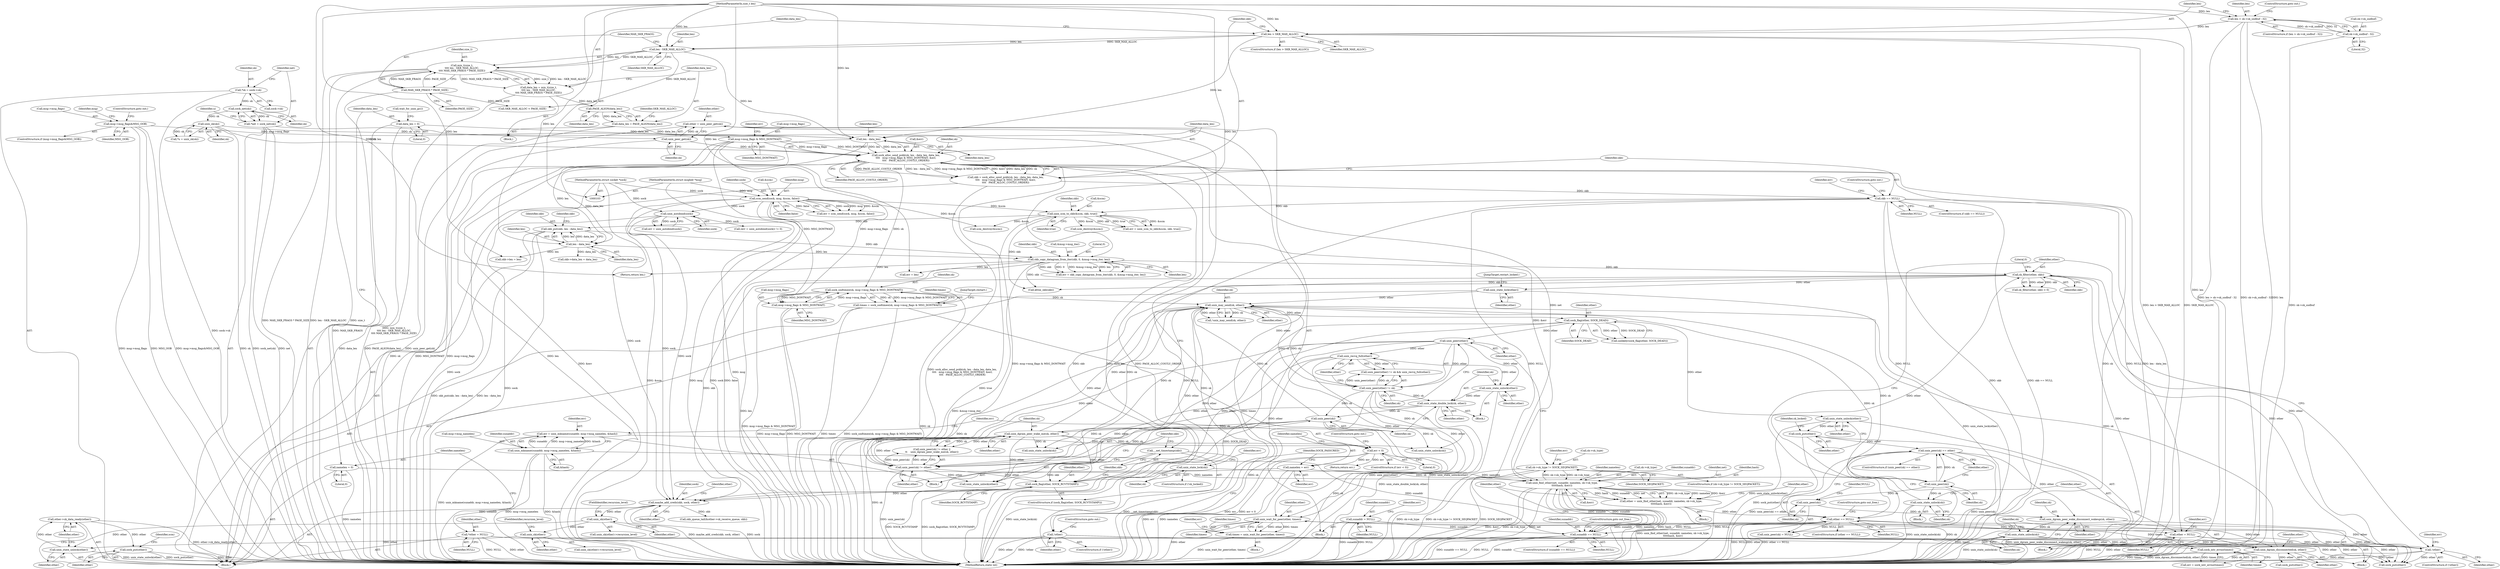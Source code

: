digraph "0_linux_7d267278a9ece963d77eefec61630223fce08c6c_2@API" {
"1000578" [label="(Call,other->sk_data_ready(other))"];
"1000576" [label="(Call,unix_state_unlock(other))"];
"1000567" [label="(Call,unix_sk(other))"];
"1000553" [label="(Call,maybe_add_creds(skb, sock, other))"];
"1000372" [label="(Call,sk_filter(other, skb))"];
"1000341" [label="(Call,!other)"];
"1000125" [label="(Call,*other = NULL)"];
"1000495" [label="(Call,unix_wait_for_peer(other, timeo))"];
"1000487" [label="(Call,unix_recvq_full(other))"];
"1000484" [label="(Call,unix_peer(other))"];
"1000399" [label="(Call,sock_flag(other, SOCK_DEAD))"];
"1000393" [label="(Call,unix_may_send(sk, other))"];
"1000332" [label="(Call,sock_sndtimeo(sk, msg->msg_flags & MSG_DONTWAIT))"];
"1000266" [label="(Call,sock_alloc_send_pskb(sk, len - data_len, data_len,\n\t\t\t\t   msg->msg_flags & MSG_DONTWAIT, &err,\n\t\t\t\t   PAGE_ALLOC_COSTLY_ORDER))"];
"1000122" [label="(Call,unix_sk(sk))"];
"1000117" [label="(Call,sock_net(sk))"];
"1000109" [label="(Call,*sk = sock->sk)"];
"1000202" [label="(Call,unix_peer_get(sk))"];
"1000268" [label="(Call,len - data_len)"];
"1000250" [label="(Call,len - SKB_MAX_ALLOC)"];
"1000242" [label="(Call,len > SKB_MAX_ALLOC)"];
"1000233" [label="(Call,len > sk->sk_sndbuf - 32)"];
"1000106" [label="(MethodParameterIn,size_t len)"];
"1000235" [label="(Call,sk->sk_sndbuf - 32)"];
"1000139" [label="(Call,data_len = 0)"];
"1000256" [label="(Call,data_len = PAGE_ALIGN(data_len))"];
"1000258" [label="(Call,PAGE_ALIGN(data_len))"];
"1000246" [label="(Call,data_len = min_t(size_t,\n\t\t\t\t len - SKB_MAX_ALLOC,\n\t\t\t\t MAX_SKB_FRAGS * PAGE_SIZE))"];
"1000248" [label="(Call,min_t(size_t,\n\t\t\t\t len - SKB_MAX_ALLOC,\n\t\t\t\t MAX_SKB_FRAGS * PAGE_SIZE))"];
"1000253" [label="(Call,MAX_SKB_FRAGS * PAGE_SIZE)"];
"1000272" [label="(Call,msg->msg_flags & MSG_DONTWAIT)"];
"1000163" [label="(Call,msg->msg_flags&MSG_OOB)"];
"1000334" [label="(Call,msg->msg_flags & MSG_DONTWAIT)"];
"1000519" [label="(Call,unix_peer(sk))"];
"1000483" [label="(Call,unix_peer(other) != sk)"];
"1000513" [label="(Call,unix_state_double_lock(sk, other))"];
"1000511" [label="(Call,unix_state_unlock(other))"];
"1000430" [label="(Call,unix_dgram_disconnected(sk, other))"];
"1000428" [label="(Call,unix_state_unlock(sk))"];
"1000425" [label="(Call,unix_dgram_peer_wake_disconnect_wakeup(sk, other))"];
"1000422" [label="(Call,unix_peer(sk))"];
"1000417" [label="(Call,unix_peer(sk))"];
"1000410" [label="(Call,unix_state_lock(sk))"];
"1000416" [label="(Call,unix_peer(sk) == other)"];
"1000405" [label="(Call,sock_put(other))"];
"1000403" [label="(Call,unix_state_unlock(other))"];
"1000522" [label="(Call,unix_dgram_peer_wake_me(sk, other))"];
"1000518" [label="(Call,unix_peer(sk) != other)"];
"1000441" [label="(Call,unix_state_unlock(sk))"];
"1000384" [label="(Call,unix_state_lock(other))"];
"1000330" [label="(Call,timeo = sock_sndtimeo(sk, msg->msg_flags & MSG_DONTWAIT))"];
"1000500" [label="(Call,sock_intr_errno(timeo))"];
"1000493" [label="(Call,timeo = unix_wait_for_peer(other, timeo))"];
"1000205" [label="(Call,!other)"];
"1000200" [label="(Call,other = unix_peer_get(sk))"];
"1000443" [label="(Call,other = NULL)"];
"1000366" [label="(Call,other == NULL)"];
"1000353" [label="(Call,other = unix_find_other(net, sunaddr, namelen, sk->sk_type,\n\t\t\t\t\thash, &err))"];
"1000355" [label="(Call,unix_find_other(net, sunaddr, namelen, sk->sk_type,\n\t\t\t\t\thash, &err))"];
"1000115" [label="(Call,*net = sock_net(sk))"];
"1000349" [label="(Call,sunaddr == NULL)"];
"1000193" [label="(Call,sunaddr = NULL)"];
"1000176" [label="(Call,unix_mkname(sunaddr, msg->msg_namelen, &hash))"];
"1000281" [label="(Call,skb == NULL)"];
"1000264" [label="(Call,skb = sock_alloc_send_pskb(sk, len - data_len, data_len,\n\t\t\t\t   msg->msg_flags & MSG_DONTWAIT, &err,\n\t\t\t\t   PAGE_ALLOC_COSTLY_ORDER))"];
"1000129" [label="(Call,namelen = 0)"];
"1000188" [label="(Call,namelen = err)"];
"1000184" [label="(Call,err < 0)"];
"1000174" [label="(Call,err = unix_mkname(sunaddr, msg->msg_namelen, &hash))"];
"1000462" [label="(Call,sk->sk_type != SOCK_SEQPACKET)"];
"1000319" [label="(Call,skb_copy_datagram_from_iter(skb, 0, &msg->msg_iter, len))"];
"1000302" [label="(Call,skb_put(skb, len - data_len))"];
"1000287" [label="(Call,unix_scm_to_skb(&scm, skb, true))"];
"1000146" [label="(Call,scm_send(sock, msg, &scm, false))"];
"1000104" [label="(MethodParameterIn,struct socket *sock)"];
"1000105" [label="(MethodParameterIn,struct msghdr *msg)"];
"1000304" [label="(Call,len - data_len)"];
"1000551" [label="(Call,__net_timestamp(skb))"];
"1000224" [label="(Call,unix_autobind(sock))"];
"1000548" [label="(Call,sock_flag(other, SOCK_RCVTSTAMP))"];
"1000572" [label="(Call,unix_sk(other))"];
"1000580" [label="(Call,sock_put(other))"];
"1000584" [label="(Identifier,scm)"];
"1000342" [label="(Identifier,other)"];
"1000576" [label="(Call,unix_state_unlock(other))"];
"1000177" [label="(Identifier,sunaddr)"];
"1000305" [label="(Identifier,len)"];
"1000333" [label="(Identifier,sk)"];
"1000111" [label="(Call,sock->sk)"];
"1000321" [label="(Literal,0)"];
"1000222" [label="(Call,err = unix_autobind(sock))"];
"1000235" [label="(Call,sk->sk_sndbuf - 32)"];
"1000350" [label="(Identifier,sunaddr)"];
"1000358" [label="(Identifier,namelen)"];
"1000469" [label="(Identifier,err)"];
"1000236" [label="(Call,sk->sk_sndbuf)"];
"1000493" [label="(Call,timeo = unix_wait_for_peer(other, timeo))"];
"1000566" [label="(Call,unix_sk(other)->recursion_level)"];
"1000485" [label="(Identifier,other)"];
"1000372" [label="(Call,sk_filter(other, skb))"];
"1000225" [label="(Identifier,sock)"];
"1000496" [label="(Identifier,other)"];
"1000247" [label="(Identifier,data_len)"];
"1000375" [label="(Literal,0)"];
"1000116" [label="(Identifier,net)"];
"1000556" [label="(Identifier,other)"];
"1000400" [label="(Identifier,other)"];
"1000326" [label="(Identifier,len)"];
"1000171" [label="(Identifier,msg)"];
"1000580" [label="(Call,sock_put(other))"];
"1000443" [label="(Call,other = NULL)"];
"1000512" [label="(Identifier,other)"];
"1000395" [label="(Identifier,other)"];
"1000288" [label="(Call,&scm)"];
"1000234" [label="(Identifier,len)"];
"1000354" [label="(Identifier,other)"];
"1000415" [label="(ControlStructure,if (unix_peer(sk) == other))"];
"1000131" [label="(Literal,0)"];
"1000240" [label="(ControlStructure,goto out;)"];
"1000265" [label="(Identifier,skb)"];
"1000402" [label="(Block,)"];
"1000403" [label="(Call,unix_state_unlock(other))"];
"1000268" [label="(Call,len - data_len)"];
"1000304" [label="(Call,len - data_len)"];
"1000203" [label="(Identifier,sk)"];
"1000250" [label="(Call,len - SKB_MAX_ALLOC)"];
"1000232" [label="(ControlStructure,if (len > sk->sk_sndbuf - 32))"];
"1000422" [label="(Call,unix_peer(sk))"];
"1000462" [label="(Call,sk->sk_type != SOCK_SEQPACKET)"];
"1000285" [label="(Call,err = unix_scm_to_skb(&scm, skb, true))"];
"1000522" [label="(Call,unix_dgram_peer_wake_me(sk, other))"];
"1000431" [label="(Identifier,sk)"];
"1000520" [label="(Identifier,sk)"];
"1000445" [label="(Identifier,NULL)"];
"1000510" [label="(Block,)"];
"1000392" [label="(Call,!unix_may_send(sk, other))"];
"1000277" [label="(Call,&err)"];
"1000514" [label="(Identifier,sk)"];
"1000494" [label="(Identifier,timeo)"];
"1000255" [label="(Identifier,PAGE_SIZE)"];
"1000281" [label="(Call,skb == NULL)"];
"1000602" [label="(Call,scm_destroy(&scm))"];
"1000549" [label="(Identifier,other)"];
"1000266" [label="(Call,sock_alloc_send_pskb(sk, len - data_len, data_len,\n\t\t\t\t   msg->msg_flags & MSG_DONTWAIT, &err,\n\t\t\t\t   PAGE_ALLOC_COSTLY_ORDER))"];
"1000269" [label="(Identifier,len)"];
"1000258" [label="(Call,PAGE_ALIGN(data_len))"];
"1000359" [label="(Call,sk->sk_type)"];
"1000413" [label="(Identifier,err)"];
"1000592" [label="(Call,unix_state_unlock(other))"];
"1000406" [label="(Identifier,other)"];
"1000567" [label="(Call,unix_sk(other))"];
"1000498" [label="(Call,err = sock_intr_errno(timeo))"];
"1000147" [label="(Identifier,sock)"];
"1000595" [label="(Call,kfree_skb(skb))"];
"1000184" [label="(Call,err < 0)"];
"1000104" [label="(MethodParameterIn,struct socket *sock)"];
"1000345" [label="(Identifier,err)"];
"1000118" [label="(Identifier,sk)"];
"1000193" [label="(Call,sunaddr = NULL)"];
"1000320" [label="(Identifier,skb)"];
"1000420" [label="(Block,)"];
"1000357" [label="(Identifier,sunaddr)"];
"1000605" [label="(Return,return err;)"];
"1000109" [label="(Call,*sk = sock->sk)"];
"1000386" [label="(JumpTarget,restart_locked:)"];
"1000272" [label="(Call,msg->msg_flags & MSG_DONTWAIT)"];
"1000233" [label="(Call,len > sk->sk_sndbuf - 32)"];
"1000110" [label="(Identifier,sk)"];
"1000577" [label="(Identifier,other)"];
"1000461" [label="(ControlStructure,if (sk->sk_type != SOCK_SEQPACKET))"];
"1000572" [label="(Call,unix_sk(other))"];
"1000262" [label="(Identifier,SKB_MAX_ALLOC)"];
"1000278" [label="(Identifier,err)"];
"1000335" [label="(Call,msg->msg_flags)"];
"1000429" [label="(Identifier,sk)"];
"1000183" [label="(ControlStructure,if (err < 0))"];
"1000552" [label="(Identifier,skb)"];
"1000241" [label="(ControlStructure,if (len > SKB_MAX_ALLOC))"];
"1000495" [label="(Call,unix_wait_for_peer(other, timeo))"];
"1000151" [label="(Identifier,false)"];
"1000517" [label="(Call,unix_peer(sk) != other ||\n\t\t    unix_dgram_peer_wake_me(sk, other))"];
"1000348" [label="(ControlStructure,if (sunaddr == NULL))"];
"1000511" [label="(Call,unix_state_unlock(other))"];
"1000574" [label="(FieldIdentifier,recursion_level)"];
"1000271" [label="(Identifier,data_len)"];
"1000249" [label="(Identifier,size_t)"];
"1000303" [label="(Identifier,skb)"];
"1000366" [label="(Call,other == NULL)"];
"1000192" [label="(Block,)"];
"1000500" [label="(Call,sock_intr_errno(timeo))"];
"1000548" [label="(Call,sock_flag(other, SOCK_RCVTSTAMP))"];
"1000322" [label="(Call,&msg->msg_iter)"];
"1000317" [label="(Call,err = skb_copy_datagram_from_iter(skb, 0, &msg->msg_iter, len))"];
"1000139" [label="(Call,data_len = 0)"];
"1000187" [label="(ControlStructure,goto out;)"];
"1000571" [label="(Call,unix_sk(other)->recursion_level)"];
"1000307" [label="(Call,skb->data_len = data_len)"];
"1000173" [label="(Block,)"];
"1000573" [label="(Identifier,other)"];
"1000421" [label="(Call,unix_peer(sk) = NULL)"];
"1000115" [label="(Call,*net = sock_net(sk))"];
"1000554" [label="(Identifier,skb)"];
"1000280" [label="(ControlStructure,if (skb == NULL))"];
"1000270" [label="(Identifier,data_len)"];
"1000332" [label="(Call,sock_sndtimeo(sk, msg->msg_flags & MSG_DONTWAIT))"];
"1000343" [label="(Block,)"];
"1000338" [label="(Identifier,MSG_DONTWAIT)"];
"1000264" [label="(Call,skb = sock_alloc_send_pskb(sk, len - data_len, data_len,\n\t\t\t\t   msg->msg_flags & MSG_DONTWAIT, &err,\n\t\t\t\t   PAGE_ALLOC_COSTLY_ORDER))"];
"1000425" [label="(Call,unix_dgram_peer_wake_disconnect_wakeup(sk, other))"];
"1000466" [label="(Identifier,SOCK_SEQPACKET)"];
"1000393" [label="(Call,unix_may_send(sk, other))"];
"1000273" [label="(Call,msg->msg_flags)"];
"1000368" [label="(Identifier,NULL)"];
"1000405" [label="(Call,sock_put(other))"];
"1000557" [label="(Call,skb_queue_tail(&other->sk_receive_queue, skb))"];
"1000309" [label="(Identifier,skb)"];
"1000130" [label="(Identifier,namelen)"];
"1000205" [label="(Call,!other)"];
"1000407" [label="(ControlStructure,if (!sk_locked))"];
"1000206" [label="(Identifier,other)"];
"1000129" [label="(Call,namelen = 0)"];
"1000353" [label="(Call,other = unix_find_other(net, sunaddr, namelen, sk->sk_type,\n\t\t\t\t\thash, &err))"];
"1000194" [label="(Identifier,sunaddr)"];
"1000416" [label="(Call,unix_peer(sk) == other)"];
"1000409" [label="(Identifier,sk_locked)"];
"1000497" [label="(Identifier,timeo)"];
"1000284" [label="(ControlStructure,goto out;)"];
"1000211" [label="(Identifier,SOCK_PASSCRED)"];
"1000398" [label="(Call,unlikely(sock_flag(other, SOCK_DEAD)))"];
"1000174" [label="(Call,err = unix_mkname(sunaddr, msg->msg_namelen, &hash))"];
"1000175" [label="(Identifier,err)"];
"1000202" [label="(Call,unix_peer_get(sk))"];
"1000106" [label="(MethodParameterIn,size_t len)"];
"1000424" [label="(Identifier,NULL)"];
"1000185" [label="(Identifier,err)"];
"1000569" [label="(FieldIdentifier,recursion_level)"];
"1000340" [label="(ControlStructure,if (!other))"];
"1000221" [label="(Call,(err = unix_autobind(sock)) != 0)"];
"1000168" [label="(ControlStructure,goto out;)"];
"1000411" [label="(Identifier,sk)"];
"1000585" [label="(Return,return len;)"];
"1000259" [label="(Identifier,data_len)"];
"1000524" [label="(Identifier,other)"];
"1000499" [label="(Identifier,err)"];
"1000188" [label="(Call,namelen = err)"];
"1000419" [label="(Identifier,other)"];
"1000189" [label="(Identifier,namelen)"];
"1000463" [label="(Call,sk->sk_type)"];
"1000302" [label="(Call,skb_put(skb, len - data_len))"];
"1000162" [label="(ControlStructure,if (msg->msg_flags&MSG_OOB))"];
"1000513" [label="(Call,unix_state_double_lock(sk, other))"];
"1000283" [label="(Identifier,NULL)"];
"1000367" [label="(Identifier,other)"];
"1000600" [label="(Call,sock_put(other))"];
"1000484" [label="(Call,unix_peer(other))"];
"1000267" [label="(Identifier,sk)"];
"1000486" [label="(Identifier,sk)"];
"1000245" [label="(Block,)"];
"1000568" [label="(Identifier,other)"];
"1000254" [label="(Identifier,MAX_SKB_FRAGS)"];
"1000276" [label="(Identifier,MSG_DONTWAIT)"];
"1000501" [label="(Identifier,timeo)"];
"1000545" [label="(Call,unix_state_unlock(sk))"];
"1000291" [label="(Identifier,true)"];
"1000146" [label="(Call,scm_send(sock, msg, &scm, false))"];
"1000279" [label="(Identifier,PAGE_ALLOC_COSTLY_ORDER)"];
"1000190" [label="(Identifier,err)"];
"1000141" [label="(Literal,0)"];
"1000492" [label="(Block,)"];
"1000341" [label="(Call,!other)"];
"1000385" [label="(Identifier,other)"];
"1000433" [label="(Call,sock_put(other))"];
"1000121" [label="(Identifier,u)"];
"1000149" [label="(Call,&scm)"];
"1000207" [label="(ControlStructure,goto out;)"];
"1000401" [label="(Identifier,SOCK_DEAD)"];
"1000120" [label="(Call,*u = unix_sk(sk))"];
"1000483" [label="(Call,unix_peer(other) != sk)"];
"1000256" [label="(Call,data_len = PAGE_ALIGN(data_len))"];
"1000377" [label="(Call,err = len)"];
"1000428" [label="(Call,unix_state_unlock(sk))"];
"1000224" [label="(Call,unix_autobind(sock))"];
"1000246" [label="(Call,data_len = min_t(size_t,\n\t\t\t\t len - SKB_MAX_ALLOC,\n\t\t\t\t MAX_SKB_FRAGS * PAGE_SIZE))"];
"1000239" [label="(Literal,32)"];
"1000523" [label="(Identifier,sk)"];
"1000351" [label="(Identifier,NULL)"];
"1000195" [label="(Identifier,NULL)"];
"1000107" [label="(Block,)"];
"1000356" [label="(Identifier,net)"];
"1000282" [label="(Identifier,skb)"];
"1000362" [label="(Identifier,hash)"];
"1000181" [label="(Call,&hash)"];
"1000167" [label="(Identifier,MSG_OOB)"];
"1000519" [label="(Call,unix_peer(sk))"];
"1000178" [label="(Call,msg->msg_namelen)"];
"1000243" [label="(Identifier,len)"];
"1000253" [label="(Call,MAX_SKB_FRAGS * PAGE_SIZE)"];
"1000410" [label="(Call,unix_state_lock(sk))"];
"1000394" [label="(Identifier,sk)"];
"1000373" [label="(Identifier,other)"];
"1000290" [label="(Identifier,skb)"];
"1000426" [label="(Identifier,sk)"];
"1000404" [label="(Identifier,other)"];
"1000204" [label="(ControlStructure,if (!other))"];
"1000352" [label="(ControlStructure,goto out_free;)"];
"1000186" [label="(Literal,0)"];
"1000349" [label="(Call,sunaddr == NULL)"];
"1000447" [label="(Identifier,err)"];
"1000440" [label="(Block,)"];
"1000553" [label="(Call,maybe_add_creds(skb, sock, other))"];
"1000334" [label="(Call,msg->msg_flags & MSG_DONTWAIT)"];
"1000176" [label="(Call,unix_mkname(sunaddr, msg->msg_namelen, &hash))"];
"1000261" [label="(Call,SKB_MAX_ALLOC < PAGE_SIZE)"];
"1000330" [label="(Call,timeo = sock_sndtimeo(sk, msg->msg_flags & MSG_DONTWAIT))"];
"1000257" [label="(Identifier,data_len)"];
"1000550" [label="(Identifier,SOCK_RCVTSTAMP)"];
"1000444" [label="(Identifier,other)"];
"1000365" [label="(ControlStructure,if (other == NULL))"];
"1000148" [label="(Identifier,msg)"];
"1000163" [label="(Call,msg->msg_flags&MSG_OOB)"];
"1000482" [label="(Call,unix_peer(other) != sk && unix_recvq_full(other))"];
"1000581" [label="(Identifier,other)"];
"1000244" [label="(Identifier,SKB_MAX_ALLOC)"];
"1000521" [label="(Identifier,other)"];
"1000590" [label="(Call,unix_state_unlock(sk))"];
"1000117" [label="(Call,sock_net(sk))"];
"1000578" [label="(Call,other->sk_data_ready(other))"];
"1000312" [label="(Call,skb->len = len)"];
"1000384" [label="(Call,unix_state_lock(other))"];
"1000369" [label="(ControlStructure,goto out_free;)"];
"1000140" [label="(Identifier,data_len)"];
"1000579" [label="(Identifier,other)"];
"1000127" [label="(Identifier,NULL)"];
"1000518" [label="(Call,unix_peer(sk) != other)"];
"1000252" [label="(Identifier,SKB_MAX_ALLOC)"];
"1000339" [label="(JumpTarget,restart:)"];
"1000399" [label="(Call,sock_flag(other, SOCK_DEAD))"];
"1000434" [label="(Identifier,other)"];
"1000371" [label="(Call,sk_filter(other, skb) < 0)"];
"1000487" [label="(Call,unix_recvq_full(other))"];
"1000441" [label="(Call,unix_state_unlock(sk))"];
"1000144" [label="(Call,err = scm_send(sock, msg, &scm, false))"];
"1000126" [label="(Identifier,other)"];
"1000442" [label="(Identifier,sk)"];
"1000201" [label="(Identifier,other)"];
"1000427" [label="(Identifier,other)"];
"1000242" [label="(Call,len > SKB_MAX_ALLOC)"];
"1000319" [label="(Call,skb_copy_datagram_from_iter(skb, 0, &msg->msg_iter, len))"];
"1000363" [label="(Call,&err)"];
"1000430" [label="(Call,unix_dgram_disconnected(sk, other))"];
"1000164" [label="(Call,msg->msg_flags)"];
"1000607" [label="(MethodReturn,static int)"];
"1000555" [label="(Identifier,sock)"];
"1000374" [label="(Identifier,skb)"];
"1000125" [label="(Call,*other = NULL)"];
"1000560" [label="(Identifier,other)"];
"1000331" [label="(Identifier,timeo)"];
"1000306" [label="(Identifier,data_len)"];
"1000582" [label="(Call,scm_destroy(&scm))"];
"1000355" [label="(Call,unix_find_other(net, sunaddr, namelen, sk->sk_type,\n\t\t\t\t\thash, &err))"];
"1000123" [label="(Identifier,sk)"];
"1000432" [label="(Identifier,other)"];
"1000200" [label="(Call,other = unix_peer_get(sk))"];
"1000251" [label="(Identifier,len)"];
"1000417" [label="(Call,unix_peer(sk))"];
"1000423" [label="(Identifier,sk)"];
"1000197" [label="(Identifier,err)"];
"1000286" [label="(Identifier,err)"];
"1000287" [label="(Call,unix_scm_to_skb(&scm, skb, true))"];
"1000105" [label="(MethodParameterIn,struct msghdr *msg)"];
"1000248" [label="(Call,min_t(size_t,\n\t\t\t\t len - SKB_MAX_ALLOC,\n\t\t\t\t MAX_SKB_FRAGS * PAGE_SIZE))"];
"1000488" [label="(Identifier,other)"];
"1000547" [label="(ControlStructure,if (sock_flag(other, SOCK_RCVTSTAMP)))"];
"1000515" [label="(Identifier,other)"];
"1000418" [label="(Identifier,sk)"];
"1000122" [label="(Call,unix_sk(sk))"];
"1000551" [label="(Call,__net_timestamp(skb))"];
"1000143" [label="(Call,wait_for_unix_gc())"];
"1000578" -> "1000107"  [label="AST: "];
"1000578" -> "1000579"  [label="CFG: "];
"1000579" -> "1000578"  [label="AST: "];
"1000581" -> "1000578"  [label="CFG: "];
"1000578" -> "1000607"  [label="DDG: other->sk_data_ready(other)"];
"1000576" -> "1000578"  [label="DDG: other"];
"1000578" -> "1000580"  [label="DDG: other"];
"1000576" -> "1000107"  [label="AST: "];
"1000576" -> "1000577"  [label="CFG: "];
"1000577" -> "1000576"  [label="AST: "];
"1000579" -> "1000576"  [label="CFG: "];
"1000576" -> "1000607"  [label="DDG: unix_state_unlock(other)"];
"1000567" -> "1000576"  [label="DDG: other"];
"1000572" -> "1000576"  [label="DDG: other"];
"1000567" -> "1000566"  [label="AST: "];
"1000567" -> "1000568"  [label="CFG: "];
"1000568" -> "1000567"  [label="AST: "];
"1000569" -> "1000567"  [label="CFG: "];
"1000553" -> "1000567"  [label="DDG: other"];
"1000567" -> "1000572"  [label="DDG: other"];
"1000553" -> "1000107"  [label="AST: "];
"1000553" -> "1000556"  [label="CFG: "];
"1000554" -> "1000553"  [label="AST: "];
"1000555" -> "1000553"  [label="AST: "];
"1000556" -> "1000553"  [label="AST: "];
"1000560" -> "1000553"  [label="CFG: "];
"1000553" -> "1000607"  [label="DDG: maybe_add_creds(skb, sock, other)"];
"1000553" -> "1000607"  [label="DDG: sock"];
"1000372" -> "1000553"  [label="DDG: skb"];
"1000551" -> "1000553"  [label="DDG: skb"];
"1000224" -> "1000553"  [label="DDG: sock"];
"1000146" -> "1000553"  [label="DDG: sock"];
"1000104" -> "1000553"  [label="DDG: sock"];
"1000548" -> "1000553"  [label="DDG: other"];
"1000553" -> "1000557"  [label="DDG: skb"];
"1000372" -> "1000371"  [label="AST: "];
"1000372" -> "1000374"  [label="CFG: "];
"1000373" -> "1000372"  [label="AST: "];
"1000374" -> "1000372"  [label="AST: "];
"1000375" -> "1000372"  [label="CFG: "];
"1000372" -> "1000607"  [label="DDG: other"];
"1000372" -> "1000371"  [label="DDG: other"];
"1000372" -> "1000371"  [label="DDG: skb"];
"1000341" -> "1000372"  [label="DDG: other"];
"1000366" -> "1000372"  [label="DDG: other"];
"1000319" -> "1000372"  [label="DDG: skb"];
"1000372" -> "1000384"  [label="DDG: other"];
"1000372" -> "1000551"  [label="DDG: skb"];
"1000372" -> "1000595"  [label="DDG: skb"];
"1000372" -> "1000600"  [label="DDG: other"];
"1000341" -> "1000340"  [label="AST: "];
"1000341" -> "1000342"  [label="CFG: "];
"1000342" -> "1000341"  [label="AST: "];
"1000345" -> "1000341"  [label="CFG: "];
"1000373" -> "1000341"  [label="CFG: "];
"1000341" -> "1000607"  [label="DDG: other"];
"1000341" -> "1000607"  [label="DDG: !other"];
"1000125" -> "1000341"  [label="DDG: other"];
"1000495" -> "1000341"  [label="DDG: other"];
"1000205" -> "1000341"  [label="DDG: other"];
"1000443" -> "1000341"  [label="DDG: other"];
"1000341" -> "1000600"  [label="DDG: other"];
"1000125" -> "1000107"  [label="AST: "];
"1000125" -> "1000127"  [label="CFG: "];
"1000126" -> "1000125"  [label="AST: "];
"1000127" -> "1000125"  [label="AST: "];
"1000130" -> "1000125"  [label="CFG: "];
"1000125" -> "1000607"  [label="DDG: other"];
"1000125" -> "1000607"  [label="DDG: NULL"];
"1000125" -> "1000600"  [label="DDG: other"];
"1000495" -> "1000493"  [label="AST: "];
"1000495" -> "1000497"  [label="CFG: "];
"1000496" -> "1000495"  [label="AST: "];
"1000497" -> "1000495"  [label="AST: "];
"1000493" -> "1000495"  [label="CFG: "];
"1000495" -> "1000607"  [label="DDG: other"];
"1000495" -> "1000493"  [label="DDG: other"];
"1000495" -> "1000493"  [label="DDG: timeo"];
"1000487" -> "1000495"  [label="DDG: other"];
"1000484" -> "1000495"  [label="DDG: other"];
"1000330" -> "1000495"  [label="DDG: timeo"];
"1000500" -> "1000495"  [label="DDG: timeo"];
"1000495" -> "1000600"  [label="DDG: other"];
"1000487" -> "1000482"  [label="AST: "];
"1000487" -> "1000488"  [label="CFG: "];
"1000488" -> "1000487"  [label="AST: "];
"1000482" -> "1000487"  [label="CFG: "];
"1000487" -> "1000482"  [label="DDG: other"];
"1000484" -> "1000487"  [label="DDG: other"];
"1000487" -> "1000511"  [label="DDG: other"];
"1000487" -> "1000518"  [label="DDG: other"];
"1000487" -> "1000548"  [label="DDG: other"];
"1000484" -> "1000483"  [label="AST: "];
"1000484" -> "1000485"  [label="CFG: "];
"1000485" -> "1000484"  [label="AST: "];
"1000486" -> "1000484"  [label="CFG: "];
"1000484" -> "1000483"  [label="DDG: other"];
"1000399" -> "1000484"  [label="DDG: other"];
"1000484" -> "1000511"  [label="DDG: other"];
"1000484" -> "1000518"  [label="DDG: other"];
"1000484" -> "1000548"  [label="DDG: other"];
"1000399" -> "1000398"  [label="AST: "];
"1000399" -> "1000401"  [label="CFG: "];
"1000400" -> "1000399"  [label="AST: "];
"1000401" -> "1000399"  [label="AST: "];
"1000398" -> "1000399"  [label="CFG: "];
"1000399" -> "1000607"  [label="DDG: SOCK_DEAD"];
"1000399" -> "1000398"  [label="DDG: other"];
"1000399" -> "1000398"  [label="DDG: SOCK_DEAD"];
"1000393" -> "1000399"  [label="DDG: other"];
"1000399" -> "1000403"  [label="DDG: other"];
"1000399" -> "1000592"  [label="DDG: other"];
"1000393" -> "1000392"  [label="AST: "];
"1000393" -> "1000395"  [label="CFG: "];
"1000394" -> "1000393"  [label="AST: "];
"1000395" -> "1000393"  [label="AST: "];
"1000392" -> "1000393"  [label="CFG: "];
"1000393" -> "1000607"  [label="DDG: sk"];
"1000393" -> "1000392"  [label="DDG: sk"];
"1000393" -> "1000392"  [label="DDG: other"];
"1000332" -> "1000393"  [label="DDG: sk"];
"1000519" -> "1000393"  [label="DDG: sk"];
"1000430" -> "1000393"  [label="DDG: sk"];
"1000522" -> "1000393"  [label="DDG: sk"];
"1000522" -> "1000393"  [label="DDG: other"];
"1000441" -> "1000393"  [label="DDG: sk"];
"1000483" -> "1000393"  [label="DDG: sk"];
"1000518" -> "1000393"  [label="DDG: other"];
"1000384" -> "1000393"  [label="DDG: other"];
"1000393" -> "1000410"  [label="DDG: sk"];
"1000393" -> "1000417"  [label="DDG: sk"];
"1000393" -> "1000483"  [label="DDG: sk"];
"1000393" -> "1000590"  [label="DDG: sk"];
"1000393" -> "1000592"  [label="DDG: other"];
"1000332" -> "1000330"  [label="AST: "];
"1000332" -> "1000334"  [label="CFG: "];
"1000333" -> "1000332"  [label="AST: "];
"1000334" -> "1000332"  [label="AST: "];
"1000330" -> "1000332"  [label="CFG: "];
"1000332" -> "1000607"  [label="DDG: msg->msg_flags & MSG_DONTWAIT"];
"1000332" -> "1000607"  [label="DDG: sk"];
"1000332" -> "1000330"  [label="DDG: sk"];
"1000332" -> "1000330"  [label="DDG: msg->msg_flags & MSG_DONTWAIT"];
"1000266" -> "1000332"  [label="DDG: sk"];
"1000334" -> "1000332"  [label="DDG: msg->msg_flags"];
"1000334" -> "1000332"  [label="DDG: MSG_DONTWAIT"];
"1000266" -> "1000264"  [label="AST: "];
"1000266" -> "1000279"  [label="CFG: "];
"1000267" -> "1000266"  [label="AST: "];
"1000268" -> "1000266"  [label="AST: "];
"1000271" -> "1000266"  [label="AST: "];
"1000272" -> "1000266"  [label="AST: "];
"1000277" -> "1000266"  [label="AST: "];
"1000279" -> "1000266"  [label="AST: "];
"1000264" -> "1000266"  [label="CFG: "];
"1000266" -> "1000607"  [label="DDG: sk"];
"1000266" -> "1000607"  [label="DDG: len - data_len"];
"1000266" -> "1000607"  [label="DDG: &err"];
"1000266" -> "1000607"  [label="DDG: msg->msg_flags & MSG_DONTWAIT"];
"1000266" -> "1000607"  [label="DDG: data_len"];
"1000266" -> "1000607"  [label="DDG: PAGE_ALLOC_COSTLY_ORDER"];
"1000266" -> "1000264"  [label="DDG: PAGE_ALLOC_COSTLY_ORDER"];
"1000266" -> "1000264"  [label="DDG: len - data_len"];
"1000266" -> "1000264"  [label="DDG: msg->msg_flags & MSG_DONTWAIT"];
"1000266" -> "1000264"  [label="DDG: &err"];
"1000266" -> "1000264"  [label="DDG: data_len"];
"1000266" -> "1000264"  [label="DDG: sk"];
"1000122" -> "1000266"  [label="DDG: sk"];
"1000202" -> "1000266"  [label="DDG: sk"];
"1000268" -> "1000266"  [label="DDG: len"];
"1000268" -> "1000266"  [label="DDG: data_len"];
"1000272" -> "1000266"  [label="DDG: msg->msg_flags"];
"1000272" -> "1000266"  [label="DDG: MSG_DONTWAIT"];
"1000266" -> "1000304"  [label="DDG: data_len"];
"1000266" -> "1000355"  [label="DDG: &err"];
"1000122" -> "1000120"  [label="AST: "];
"1000122" -> "1000123"  [label="CFG: "];
"1000123" -> "1000122"  [label="AST: "];
"1000120" -> "1000122"  [label="CFG: "];
"1000122" -> "1000607"  [label="DDG: sk"];
"1000122" -> "1000120"  [label="DDG: sk"];
"1000117" -> "1000122"  [label="DDG: sk"];
"1000122" -> "1000202"  [label="DDG: sk"];
"1000117" -> "1000115"  [label="AST: "];
"1000117" -> "1000118"  [label="CFG: "];
"1000118" -> "1000117"  [label="AST: "];
"1000115" -> "1000117"  [label="CFG: "];
"1000117" -> "1000115"  [label="DDG: sk"];
"1000109" -> "1000117"  [label="DDG: sk"];
"1000109" -> "1000107"  [label="AST: "];
"1000109" -> "1000111"  [label="CFG: "];
"1000110" -> "1000109"  [label="AST: "];
"1000111" -> "1000109"  [label="AST: "];
"1000116" -> "1000109"  [label="CFG: "];
"1000109" -> "1000607"  [label="DDG: sock->sk"];
"1000202" -> "1000200"  [label="AST: "];
"1000202" -> "1000203"  [label="CFG: "];
"1000203" -> "1000202"  [label="AST: "];
"1000200" -> "1000202"  [label="CFG: "];
"1000202" -> "1000607"  [label="DDG: sk"];
"1000202" -> "1000200"  [label="DDG: sk"];
"1000268" -> "1000270"  [label="CFG: "];
"1000269" -> "1000268"  [label="AST: "];
"1000270" -> "1000268"  [label="AST: "];
"1000271" -> "1000268"  [label="CFG: "];
"1000268" -> "1000607"  [label="DDG: len"];
"1000250" -> "1000268"  [label="DDG: len"];
"1000242" -> "1000268"  [label="DDG: len"];
"1000106" -> "1000268"  [label="DDG: len"];
"1000139" -> "1000268"  [label="DDG: data_len"];
"1000256" -> "1000268"  [label="DDG: data_len"];
"1000268" -> "1000304"  [label="DDG: len"];
"1000250" -> "1000248"  [label="AST: "];
"1000250" -> "1000252"  [label="CFG: "];
"1000251" -> "1000250"  [label="AST: "];
"1000252" -> "1000250"  [label="AST: "];
"1000254" -> "1000250"  [label="CFG: "];
"1000250" -> "1000248"  [label="DDG: len"];
"1000250" -> "1000248"  [label="DDG: SKB_MAX_ALLOC"];
"1000242" -> "1000250"  [label="DDG: len"];
"1000242" -> "1000250"  [label="DDG: SKB_MAX_ALLOC"];
"1000106" -> "1000250"  [label="DDG: len"];
"1000250" -> "1000261"  [label="DDG: SKB_MAX_ALLOC"];
"1000242" -> "1000241"  [label="AST: "];
"1000242" -> "1000244"  [label="CFG: "];
"1000243" -> "1000242"  [label="AST: "];
"1000244" -> "1000242"  [label="AST: "];
"1000247" -> "1000242"  [label="CFG: "];
"1000265" -> "1000242"  [label="CFG: "];
"1000242" -> "1000607"  [label="DDG: len > SKB_MAX_ALLOC"];
"1000242" -> "1000607"  [label="DDG: SKB_MAX_ALLOC"];
"1000233" -> "1000242"  [label="DDG: len"];
"1000106" -> "1000242"  [label="DDG: len"];
"1000233" -> "1000232"  [label="AST: "];
"1000233" -> "1000235"  [label="CFG: "];
"1000234" -> "1000233"  [label="AST: "];
"1000235" -> "1000233"  [label="AST: "];
"1000240" -> "1000233"  [label="CFG: "];
"1000243" -> "1000233"  [label="CFG: "];
"1000233" -> "1000607"  [label="DDG: len > sk->sk_sndbuf - 32"];
"1000233" -> "1000607"  [label="DDG: sk->sk_sndbuf - 32"];
"1000233" -> "1000607"  [label="DDG: len"];
"1000106" -> "1000233"  [label="DDG: len"];
"1000235" -> "1000233"  [label="DDG: sk->sk_sndbuf"];
"1000235" -> "1000233"  [label="DDG: 32"];
"1000106" -> "1000103"  [label="AST: "];
"1000106" -> "1000607"  [label="DDG: len"];
"1000106" -> "1000304"  [label="DDG: len"];
"1000106" -> "1000312"  [label="DDG: len"];
"1000106" -> "1000319"  [label="DDG: len"];
"1000106" -> "1000377"  [label="DDG: len"];
"1000106" -> "1000585"  [label="DDG: len"];
"1000235" -> "1000239"  [label="CFG: "];
"1000236" -> "1000235"  [label="AST: "];
"1000239" -> "1000235"  [label="AST: "];
"1000235" -> "1000607"  [label="DDG: sk->sk_sndbuf"];
"1000139" -> "1000107"  [label="AST: "];
"1000139" -> "1000141"  [label="CFG: "];
"1000140" -> "1000139"  [label="AST: "];
"1000141" -> "1000139"  [label="AST: "];
"1000143" -> "1000139"  [label="CFG: "];
"1000139" -> "1000607"  [label="DDG: data_len"];
"1000256" -> "1000245"  [label="AST: "];
"1000256" -> "1000258"  [label="CFG: "];
"1000257" -> "1000256"  [label="AST: "];
"1000258" -> "1000256"  [label="AST: "];
"1000262" -> "1000256"  [label="CFG: "];
"1000256" -> "1000607"  [label="DDG: PAGE_ALIGN(data_len)"];
"1000258" -> "1000256"  [label="DDG: data_len"];
"1000258" -> "1000259"  [label="CFG: "];
"1000259" -> "1000258"  [label="AST: "];
"1000246" -> "1000258"  [label="DDG: data_len"];
"1000246" -> "1000245"  [label="AST: "];
"1000246" -> "1000248"  [label="CFG: "];
"1000247" -> "1000246"  [label="AST: "];
"1000248" -> "1000246"  [label="AST: "];
"1000257" -> "1000246"  [label="CFG: "];
"1000246" -> "1000607"  [label="DDG: min_t(size_t,\n\t\t\t\t len - SKB_MAX_ALLOC,\n\t\t\t\t MAX_SKB_FRAGS * PAGE_SIZE)"];
"1000248" -> "1000246"  [label="DDG: size_t"];
"1000248" -> "1000246"  [label="DDG: len - SKB_MAX_ALLOC"];
"1000248" -> "1000246"  [label="DDG: MAX_SKB_FRAGS * PAGE_SIZE"];
"1000248" -> "1000253"  [label="CFG: "];
"1000249" -> "1000248"  [label="AST: "];
"1000253" -> "1000248"  [label="AST: "];
"1000248" -> "1000607"  [label="DDG: MAX_SKB_FRAGS * PAGE_SIZE"];
"1000248" -> "1000607"  [label="DDG: len - SKB_MAX_ALLOC"];
"1000248" -> "1000607"  [label="DDG: size_t"];
"1000253" -> "1000248"  [label="DDG: MAX_SKB_FRAGS"];
"1000253" -> "1000248"  [label="DDG: PAGE_SIZE"];
"1000253" -> "1000255"  [label="CFG: "];
"1000254" -> "1000253"  [label="AST: "];
"1000255" -> "1000253"  [label="AST: "];
"1000253" -> "1000607"  [label="DDG: MAX_SKB_FRAGS"];
"1000253" -> "1000261"  [label="DDG: PAGE_SIZE"];
"1000272" -> "1000276"  [label="CFG: "];
"1000273" -> "1000272"  [label="AST: "];
"1000276" -> "1000272"  [label="AST: "];
"1000278" -> "1000272"  [label="CFG: "];
"1000272" -> "1000607"  [label="DDG: MSG_DONTWAIT"];
"1000272" -> "1000607"  [label="DDG: msg->msg_flags"];
"1000163" -> "1000272"  [label="DDG: msg->msg_flags"];
"1000272" -> "1000334"  [label="DDG: msg->msg_flags"];
"1000272" -> "1000334"  [label="DDG: MSG_DONTWAIT"];
"1000163" -> "1000162"  [label="AST: "];
"1000163" -> "1000167"  [label="CFG: "];
"1000164" -> "1000163"  [label="AST: "];
"1000167" -> "1000163"  [label="AST: "];
"1000168" -> "1000163"  [label="CFG: "];
"1000171" -> "1000163"  [label="CFG: "];
"1000163" -> "1000607"  [label="DDG: msg->msg_flags"];
"1000163" -> "1000607"  [label="DDG: MSG_OOB"];
"1000163" -> "1000607"  [label="DDG: msg->msg_flags&MSG_OOB"];
"1000334" -> "1000338"  [label="CFG: "];
"1000335" -> "1000334"  [label="AST: "];
"1000338" -> "1000334"  [label="AST: "];
"1000334" -> "1000607"  [label="DDG: MSG_DONTWAIT"];
"1000334" -> "1000607"  [label="DDG: msg->msg_flags"];
"1000519" -> "1000518"  [label="AST: "];
"1000519" -> "1000520"  [label="CFG: "];
"1000520" -> "1000519"  [label="AST: "];
"1000521" -> "1000519"  [label="CFG: "];
"1000519" -> "1000607"  [label="DDG: sk"];
"1000519" -> "1000518"  [label="DDG: sk"];
"1000483" -> "1000519"  [label="DDG: sk"];
"1000513" -> "1000519"  [label="DDG: sk"];
"1000519" -> "1000522"  [label="DDG: sk"];
"1000519" -> "1000545"  [label="DDG: sk"];
"1000519" -> "1000590"  [label="DDG: sk"];
"1000483" -> "1000482"  [label="AST: "];
"1000483" -> "1000486"  [label="CFG: "];
"1000486" -> "1000483"  [label="AST: "];
"1000488" -> "1000483"  [label="CFG: "];
"1000482" -> "1000483"  [label="CFG: "];
"1000483" -> "1000607"  [label="DDG: sk"];
"1000483" -> "1000607"  [label="DDG: unix_peer(other)"];
"1000483" -> "1000482"  [label="DDG: unix_peer(other)"];
"1000483" -> "1000482"  [label="DDG: sk"];
"1000483" -> "1000513"  [label="DDG: sk"];
"1000483" -> "1000545"  [label="DDG: sk"];
"1000513" -> "1000510"  [label="AST: "];
"1000513" -> "1000515"  [label="CFG: "];
"1000514" -> "1000513"  [label="AST: "];
"1000515" -> "1000513"  [label="AST: "];
"1000520" -> "1000513"  [label="CFG: "];
"1000513" -> "1000607"  [label="DDG: unix_state_double_lock(sk, other)"];
"1000511" -> "1000513"  [label="DDG: other"];
"1000513" -> "1000518"  [label="DDG: other"];
"1000511" -> "1000510"  [label="AST: "];
"1000511" -> "1000512"  [label="CFG: "];
"1000512" -> "1000511"  [label="AST: "];
"1000514" -> "1000511"  [label="CFG: "];
"1000511" -> "1000607"  [label="DDG: unix_state_unlock(other)"];
"1000430" -> "1000420"  [label="AST: "];
"1000430" -> "1000432"  [label="CFG: "];
"1000431" -> "1000430"  [label="AST: "];
"1000432" -> "1000430"  [label="AST: "];
"1000434" -> "1000430"  [label="CFG: "];
"1000430" -> "1000607"  [label="DDG: sk"];
"1000430" -> "1000607"  [label="DDG: unix_dgram_disconnected(sk, other)"];
"1000428" -> "1000430"  [label="DDG: sk"];
"1000425" -> "1000430"  [label="DDG: other"];
"1000430" -> "1000433"  [label="DDG: other"];
"1000428" -> "1000420"  [label="AST: "];
"1000428" -> "1000429"  [label="CFG: "];
"1000429" -> "1000428"  [label="AST: "];
"1000431" -> "1000428"  [label="CFG: "];
"1000428" -> "1000607"  [label="DDG: unix_state_unlock(sk)"];
"1000425" -> "1000428"  [label="DDG: sk"];
"1000425" -> "1000420"  [label="AST: "];
"1000425" -> "1000427"  [label="CFG: "];
"1000426" -> "1000425"  [label="AST: "];
"1000427" -> "1000425"  [label="AST: "];
"1000429" -> "1000425"  [label="CFG: "];
"1000425" -> "1000607"  [label="DDG: unix_dgram_peer_wake_disconnect_wakeup(sk, other)"];
"1000422" -> "1000425"  [label="DDG: sk"];
"1000416" -> "1000425"  [label="DDG: other"];
"1000422" -> "1000421"  [label="AST: "];
"1000422" -> "1000423"  [label="CFG: "];
"1000423" -> "1000422"  [label="AST: "];
"1000424" -> "1000422"  [label="CFG: "];
"1000417" -> "1000422"  [label="DDG: sk"];
"1000417" -> "1000416"  [label="AST: "];
"1000417" -> "1000418"  [label="CFG: "];
"1000418" -> "1000417"  [label="AST: "];
"1000419" -> "1000417"  [label="CFG: "];
"1000417" -> "1000416"  [label="DDG: sk"];
"1000410" -> "1000417"  [label="DDG: sk"];
"1000417" -> "1000441"  [label="DDG: sk"];
"1000410" -> "1000407"  [label="AST: "];
"1000410" -> "1000411"  [label="CFG: "];
"1000411" -> "1000410"  [label="AST: "];
"1000413" -> "1000410"  [label="CFG: "];
"1000410" -> "1000607"  [label="DDG: unix_state_lock(sk)"];
"1000416" -> "1000415"  [label="AST: "];
"1000416" -> "1000419"  [label="CFG: "];
"1000419" -> "1000416"  [label="AST: "];
"1000423" -> "1000416"  [label="CFG: "];
"1000442" -> "1000416"  [label="CFG: "];
"1000416" -> "1000607"  [label="DDG: unix_peer(sk) == other"];
"1000416" -> "1000607"  [label="DDG: unix_peer(sk)"];
"1000405" -> "1000416"  [label="DDG: other"];
"1000405" -> "1000402"  [label="AST: "];
"1000405" -> "1000406"  [label="CFG: "];
"1000406" -> "1000405"  [label="AST: "];
"1000409" -> "1000405"  [label="CFG: "];
"1000405" -> "1000607"  [label="DDG: sock_put(other)"];
"1000403" -> "1000405"  [label="DDG: other"];
"1000403" -> "1000402"  [label="AST: "];
"1000403" -> "1000404"  [label="CFG: "];
"1000404" -> "1000403"  [label="AST: "];
"1000406" -> "1000403"  [label="CFG: "];
"1000403" -> "1000607"  [label="DDG: unix_state_unlock(other)"];
"1000522" -> "1000517"  [label="AST: "];
"1000522" -> "1000524"  [label="CFG: "];
"1000523" -> "1000522"  [label="AST: "];
"1000524" -> "1000522"  [label="AST: "];
"1000517" -> "1000522"  [label="CFG: "];
"1000522" -> "1000607"  [label="DDG: sk"];
"1000522" -> "1000517"  [label="DDG: sk"];
"1000522" -> "1000517"  [label="DDG: other"];
"1000518" -> "1000522"  [label="DDG: other"];
"1000522" -> "1000545"  [label="DDG: sk"];
"1000522" -> "1000548"  [label="DDG: other"];
"1000522" -> "1000590"  [label="DDG: sk"];
"1000522" -> "1000592"  [label="DDG: other"];
"1000518" -> "1000517"  [label="AST: "];
"1000518" -> "1000521"  [label="CFG: "];
"1000521" -> "1000518"  [label="AST: "];
"1000523" -> "1000518"  [label="CFG: "];
"1000517" -> "1000518"  [label="CFG: "];
"1000518" -> "1000607"  [label="DDG: unix_peer(sk)"];
"1000518" -> "1000517"  [label="DDG: unix_peer(sk)"];
"1000518" -> "1000517"  [label="DDG: other"];
"1000518" -> "1000548"  [label="DDG: other"];
"1000518" -> "1000592"  [label="DDG: other"];
"1000441" -> "1000440"  [label="AST: "];
"1000441" -> "1000442"  [label="CFG: "];
"1000442" -> "1000441"  [label="AST: "];
"1000444" -> "1000441"  [label="CFG: "];
"1000441" -> "1000607"  [label="DDG: sk"];
"1000441" -> "1000607"  [label="DDG: unix_state_unlock(sk)"];
"1000384" -> "1000107"  [label="AST: "];
"1000384" -> "1000385"  [label="CFG: "];
"1000385" -> "1000384"  [label="AST: "];
"1000386" -> "1000384"  [label="CFG: "];
"1000384" -> "1000607"  [label="DDG: unix_state_lock(other)"];
"1000330" -> "1000107"  [label="AST: "];
"1000331" -> "1000330"  [label="AST: "];
"1000339" -> "1000330"  [label="CFG: "];
"1000330" -> "1000607"  [label="DDG: timeo"];
"1000330" -> "1000607"  [label="DDG: sock_sndtimeo(sk, msg->msg_flags & MSG_DONTWAIT)"];
"1000500" -> "1000498"  [label="AST: "];
"1000500" -> "1000501"  [label="CFG: "];
"1000501" -> "1000500"  [label="AST: "];
"1000498" -> "1000500"  [label="CFG: "];
"1000500" -> "1000607"  [label="DDG: timeo"];
"1000500" -> "1000498"  [label="DDG: timeo"];
"1000493" -> "1000500"  [label="DDG: timeo"];
"1000493" -> "1000492"  [label="AST: "];
"1000494" -> "1000493"  [label="AST: "];
"1000499" -> "1000493"  [label="CFG: "];
"1000493" -> "1000607"  [label="DDG: unix_wait_for_peer(other, timeo)"];
"1000205" -> "1000204"  [label="AST: "];
"1000205" -> "1000206"  [label="CFG: "];
"1000206" -> "1000205"  [label="AST: "];
"1000207" -> "1000205"  [label="CFG: "];
"1000211" -> "1000205"  [label="CFG: "];
"1000205" -> "1000607"  [label="DDG: other"];
"1000205" -> "1000607"  [label="DDG: !other"];
"1000200" -> "1000205"  [label="DDG: other"];
"1000205" -> "1000600"  [label="DDG: other"];
"1000200" -> "1000192"  [label="AST: "];
"1000201" -> "1000200"  [label="AST: "];
"1000206" -> "1000200"  [label="CFG: "];
"1000200" -> "1000607"  [label="DDG: unix_peer_get(sk)"];
"1000443" -> "1000402"  [label="AST: "];
"1000443" -> "1000445"  [label="CFG: "];
"1000444" -> "1000443"  [label="AST: "];
"1000445" -> "1000443"  [label="AST: "];
"1000447" -> "1000443"  [label="CFG: "];
"1000443" -> "1000607"  [label="DDG: NULL"];
"1000443" -> "1000607"  [label="DDG: other"];
"1000366" -> "1000443"  [label="DDG: NULL"];
"1000281" -> "1000443"  [label="DDG: NULL"];
"1000443" -> "1000600"  [label="DDG: other"];
"1000366" -> "1000365"  [label="AST: "];
"1000366" -> "1000368"  [label="CFG: "];
"1000367" -> "1000366"  [label="AST: "];
"1000368" -> "1000366"  [label="AST: "];
"1000369" -> "1000366"  [label="CFG: "];
"1000373" -> "1000366"  [label="CFG: "];
"1000366" -> "1000607"  [label="DDG: NULL"];
"1000366" -> "1000607"  [label="DDG: other"];
"1000366" -> "1000607"  [label="DDG: other == NULL"];
"1000366" -> "1000349"  [label="DDG: NULL"];
"1000353" -> "1000366"  [label="DDG: other"];
"1000349" -> "1000366"  [label="DDG: NULL"];
"1000366" -> "1000421"  [label="DDG: NULL"];
"1000366" -> "1000600"  [label="DDG: other"];
"1000353" -> "1000343"  [label="AST: "];
"1000353" -> "1000355"  [label="CFG: "];
"1000354" -> "1000353"  [label="AST: "];
"1000355" -> "1000353"  [label="AST: "];
"1000367" -> "1000353"  [label="CFG: "];
"1000353" -> "1000607"  [label="DDG: unix_find_other(net, sunaddr, namelen, sk->sk_type,\n\t\t\t\t\thash, &err)"];
"1000355" -> "1000353"  [label="DDG: sk->sk_type"];
"1000355" -> "1000353"  [label="DDG: namelen"];
"1000355" -> "1000353"  [label="DDG: &err"];
"1000355" -> "1000353"  [label="DDG: hash"];
"1000355" -> "1000353"  [label="DDG: sunaddr"];
"1000355" -> "1000353"  [label="DDG: net"];
"1000355" -> "1000363"  [label="CFG: "];
"1000356" -> "1000355"  [label="AST: "];
"1000357" -> "1000355"  [label="AST: "];
"1000358" -> "1000355"  [label="AST: "];
"1000359" -> "1000355"  [label="AST: "];
"1000362" -> "1000355"  [label="AST: "];
"1000363" -> "1000355"  [label="AST: "];
"1000355" -> "1000607"  [label="DDG: net"];
"1000355" -> "1000607"  [label="DDG: sunaddr"];
"1000355" -> "1000607"  [label="DDG: namelen"];
"1000355" -> "1000607"  [label="DDG: hash"];
"1000355" -> "1000607"  [label="DDG: &err"];
"1000355" -> "1000607"  [label="DDG: sk->sk_type"];
"1000355" -> "1000349"  [label="DDG: sunaddr"];
"1000115" -> "1000355"  [label="DDG: net"];
"1000349" -> "1000355"  [label="DDG: sunaddr"];
"1000129" -> "1000355"  [label="DDG: namelen"];
"1000188" -> "1000355"  [label="DDG: namelen"];
"1000462" -> "1000355"  [label="DDG: sk->sk_type"];
"1000355" -> "1000462"  [label="DDG: sk->sk_type"];
"1000115" -> "1000107"  [label="AST: "];
"1000116" -> "1000115"  [label="AST: "];
"1000121" -> "1000115"  [label="CFG: "];
"1000115" -> "1000607"  [label="DDG: sock_net(sk)"];
"1000115" -> "1000607"  [label="DDG: net"];
"1000349" -> "1000348"  [label="AST: "];
"1000349" -> "1000351"  [label="CFG: "];
"1000350" -> "1000349"  [label="AST: "];
"1000351" -> "1000349"  [label="AST: "];
"1000352" -> "1000349"  [label="CFG: "];
"1000354" -> "1000349"  [label="CFG: "];
"1000349" -> "1000607"  [label="DDG: sunaddr == NULL"];
"1000349" -> "1000607"  [label="DDG: NULL"];
"1000349" -> "1000607"  [label="DDG: sunaddr"];
"1000193" -> "1000349"  [label="DDG: sunaddr"];
"1000176" -> "1000349"  [label="DDG: sunaddr"];
"1000281" -> "1000349"  [label="DDG: NULL"];
"1000193" -> "1000192"  [label="AST: "];
"1000193" -> "1000195"  [label="CFG: "];
"1000194" -> "1000193"  [label="AST: "];
"1000195" -> "1000193"  [label="AST: "];
"1000197" -> "1000193"  [label="CFG: "];
"1000193" -> "1000607"  [label="DDG: sunaddr"];
"1000193" -> "1000607"  [label="DDG: NULL"];
"1000176" -> "1000174"  [label="AST: "];
"1000176" -> "1000181"  [label="CFG: "];
"1000177" -> "1000176"  [label="AST: "];
"1000178" -> "1000176"  [label="AST: "];
"1000181" -> "1000176"  [label="AST: "];
"1000174" -> "1000176"  [label="CFG: "];
"1000176" -> "1000607"  [label="DDG: msg->msg_namelen"];
"1000176" -> "1000607"  [label="DDG: &hash"];
"1000176" -> "1000607"  [label="DDG: sunaddr"];
"1000176" -> "1000174"  [label="DDG: sunaddr"];
"1000176" -> "1000174"  [label="DDG: msg->msg_namelen"];
"1000176" -> "1000174"  [label="DDG: &hash"];
"1000281" -> "1000280"  [label="AST: "];
"1000281" -> "1000283"  [label="CFG: "];
"1000282" -> "1000281"  [label="AST: "];
"1000283" -> "1000281"  [label="AST: "];
"1000284" -> "1000281"  [label="CFG: "];
"1000286" -> "1000281"  [label="CFG: "];
"1000281" -> "1000607"  [label="DDG: skb"];
"1000281" -> "1000607"  [label="DDG: skb == NULL"];
"1000281" -> "1000607"  [label="DDG: NULL"];
"1000264" -> "1000281"  [label="DDG: skb"];
"1000281" -> "1000287"  [label="DDG: skb"];
"1000281" -> "1000421"  [label="DDG: NULL"];
"1000264" -> "1000107"  [label="AST: "];
"1000265" -> "1000264"  [label="AST: "];
"1000282" -> "1000264"  [label="CFG: "];
"1000264" -> "1000607"  [label="DDG: sock_alloc_send_pskb(sk, len - data_len, data_len,\n\t\t\t\t   msg->msg_flags & MSG_DONTWAIT, &err,\n\t\t\t\t   PAGE_ALLOC_COSTLY_ORDER)"];
"1000129" -> "1000107"  [label="AST: "];
"1000129" -> "1000131"  [label="CFG: "];
"1000130" -> "1000129"  [label="AST: "];
"1000131" -> "1000129"  [label="AST: "];
"1000140" -> "1000129"  [label="CFG: "];
"1000129" -> "1000607"  [label="DDG: namelen"];
"1000188" -> "1000173"  [label="AST: "];
"1000188" -> "1000190"  [label="CFG: "];
"1000189" -> "1000188"  [label="AST: "];
"1000190" -> "1000188"  [label="AST: "];
"1000211" -> "1000188"  [label="CFG: "];
"1000188" -> "1000607"  [label="DDG: err"];
"1000188" -> "1000607"  [label="DDG: namelen"];
"1000184" -> "1000188"  [label="DDG: err"];
"1000184" -> "1000183"  [label="AST: "];
"1000184" -> "1000186"  [label="CFG: "];
"1000185" -> "1000184"  [label="AST: "];
"1000186" -> "1000184"  [label="AST: "];
"1000187" -> "1000184"  [label="CFG: "];
"1000189" -> "1000184"  [label="CFG: "];
"1000184" -> "1000607"  [label="DDG: err"];
"1000184" -> "1000607"  [label="DDG: err < 0"];
"1000174" -> "1000184"  [label="DDG: err"];
"1000184" -> "1000605"  [label="DDG: err"];
"1000174" -> "1000173"  [label="AST: "];
"1000175" -> "1000174"  [label="AST: "];
"1000185" -> "1000174"  [label="CFG: "];
"1000174" -> "1000607"  [label="DDG: unix_mkname(sunaddr, msg->msg_namelen, &hash)"];
"1000462" -> "1000461"  [label="AST: "];
"1000462" -> "1000466"  [label="CFG: "];
"1000463" -> "1000462"  [label="AST: "];
"1000466" -> "1000462"  [label="AST: "];
"1000469" -> "1000462"  [label="CFG: "];
"1000485" -> "1000462"  [label="CFG: "];
"1000462" -> "1000607"  [label="DDG: sk->sk_type"];
"1000462" -> "1000607"  [label="DDG: sk->sk_type != SOCK_SEQPACKET"];
"1000462" -> "1000607"  [label="DDG: SOCK_SEQPACKET"];
"1000319" -> "1000317"  [label="AST: "];
"1000319" -> "1000326"  [label="CFG: "];
"1000320" -> "1000319"  [label="AST: "];
"1000321" -> "1000319"  [label="AST: "];
"1000322" -> "1000319"  [label="AST: "];
"1000326" -> "1000319"  [label="AST: "];
"1000317" -> "1000319"  [label="CFG: "];
"1000319" -> "1000607"  [label="DDG: len"];
"1000319" -> "1000607"  [label="DDG: &msg->msg_iter"];
"1000319" -> "1000317"  [label="DDG: skb"];
"1000319" -> "1000317"  [label="DDG: 0"];
"1000319" -> "1000317"  [label="DDG: &msg->msg_iter"];
"1000319" -> "1000317"  [label="DDG: len"];
"1000302" -> "1000319"  [label="DDG: skb"];
"1000304" -> "1000319"  [label="DDG: len"];
"1000319" -> "1000377"  [label="DDG: len"];
"1000319" -> "1000585"  [label="DDG: len"];
"1000319" -> "1000595"  [label="DDG: skb"];
"1000302" -> "1000107"  [label="AST: "];
"1000302" -> "1000304"  [label="CFG: "];
"1000303" -> "1000302"  [label="AST: "];
"1000304" -> "1000302"  [label="AST: "];
"1000309" -> "1000302"  [label="CFG: "];
"1000302" -> "1000607"  [label="DDG: len - data_len"];
"1000302" -> "1000607"  [label="DDG: skb_put(skb, len - data_len)"];
"1000287" -> "1000302"  [label="DDG: skb"];
"1000304" -> "1000302"  [label="DDG: len"];
"1000304" -> "1000302"  [label="DDG: data_len"];
"1000287" -> "1000285"  [label="AST: "];
"1000287" -> "1000291"  [label="CFG: "];
"1000288" -> "1000287"  [label="AST: "];
"1000290" -> "1000287"  [label="AST: "];
"1000291" -> "1000287"  [label="AST: "];
"1000285" -> "1000287"  [label="CFG: "];
"1000287" -> "1000607"  [label="DDG: true"];
"1000287" -> "1000285"  [label="DDG: &scm"];
"1000287" -> "1000285"  [label="DDG: skb"];
"1000287" -> "1000285"  [label="DDG: true"];
"1000146" -> "1000287"  [label="DDG: &scm"];
"1000287" -> "1000582"  [label="DDG: &scm"];
"1000287" -> "1000595"  [label="DDG: skb"];
"1000287" -> "1000602"  [label="DDG: &scm"];
"1000146" -> "1000144"  [label="AST: "];
"1000146" -> "1000151"  [label="CFG: "];
"1000147" -> "1000146"  [label="AST: "];
"1000148" -> "1000146"  [label="AST: "];
"1000149" -> "1000146"  [label="AST: "];
"1000151" -> "1000146"  [label="AST: "];
"1000144" -> "1000146"  [label="CFG: "];
"1000146" -> "1000607"  [label="DDG: false"];
"1000146" -> "1000607"  [label="DDG: &scm"];
"1000146" -> "1000607"  [label="DDG: msg"];
"1000146" -> "1000607"  [label="DDG: sock"];
"1000146" -> "1000144"  [label="DDG: sock"];
"1000146" -> "1000144"  [label="DDG: msg"];
"1000146" -> "1000144"  [label="DDG: &scm"];
"1000146" -> "1000144"  [label="DDG: false"];
"1000104" -> "1000146"  [label="DDG: sock"];
"1000105" -> "1000146"  [label="DDG: msg"];
"1000146" -> "1000224"  [label="DDG: sock"];
"1000146" -> "1000602"  [label="DDG: &scm"];
"1000104" -> "1000103"  [label="AST: "];
"1000104" -> "1000607"  [label="DDG: sock"];
"1000104" -> "1000224"  [label="DDG: sock"];
"1000105" -> "1000103"  [label="AST: "];
"1000105" -> "1000607"  [label="DDG: msg"];
"1000304" -> "1000306"  [label="CFG: "];
"1000305" -> "1000304"  [label="AST: "];
"1000306" -> "1000304"  [label="AST: "];
"1000304" -> "1000307"  [label="DDG: data_len"];
"1000304" -> "1000312"  [label="DDG: len"];
"1000551" -> "1000547"  [label="AST: "];
"1000551" -> "1000552"  [label="CFG: "];
"1000552" -> "1000551"  [label="AST: "];
"1000554" -> "1000551"  [label="CFG: "];
"1000551" -> "1000607"  [label="DDG: __net_timestamp(skb)"];
"1000224" -> "1000222"  [label="AST: "];
"1000224" -> "1000225"  [label="CFG: "];
"1000225" -> "1000224"  [label="AST: "];
"1000222" -> "1000224"  [label="CFG: "];
"1000224" -> "1000607"  [label="DDG: sock"];
"1000224" -> "1000221"  [label="DDG: sock"];
"1000224" -> "1000222"  [label="DDG: sock"];
"1000548" -> "1000547"  [label="AST: "];
"1000548" -> "1000550"  [label="CFG: "];
"1000549" -> "1000548"  [label="AST: "];
"1000550" -> "1000548"  [label="AST: "];
"1000552" -> "1000548"  [label="CFG: "];
"1000554" -> "1000548"  [label="CFG: "];
"1000548" -> "1000607"  [label="DDG: SOCK_RCVTSTAMP"];
"1000548" -> "1000607"  [label="DDG: sock_flag(other, SOCK_RCVTSTAMP)"];
"1000572" -> "1000571"  [label="AST: "];
"1000572" -> "1000573"  [label="CFG: "];
"1000573" -> "1000572"  [label="AST: "];
"1000574" -> "1000572"  [label="CFG: "];
"1000580" -> "1000107"  [label="AST: "];
"1000580" -> "1000581"  [label="CFG: "];
"1000581" -> "1000580"  [label="AST: "];
"1000584" -> "1000580"  [label="CFG: "];
"1000580" -> "1000607"  [label="DDG: sock_put(other)"];
"1000580" -> "1000607"  [label="DDG: other"];
}
